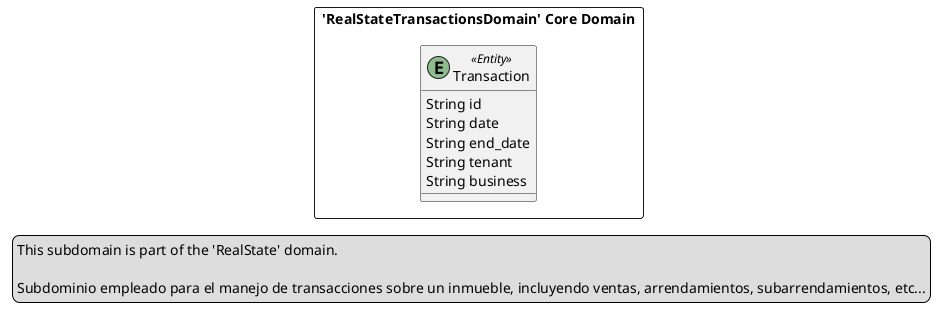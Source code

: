@startuml

skinparam componentStyle uml2

package "'RealStateTransactionsDomain' Core Domain" <<Rectangle>> {
	class Transaction <<(E,DarkSeaGreen) Entity>> {
		String id
		String date
		String end_date
		String tenant
		String business
	}
}
legend left
  This subdomain is part of the 'RealState' domain.

  Subdominio empleado para el manejo de transacciones sobre un inmueble, incluyendo ventas, arrendamientos, subarrendamientos, etc...
end legend


@enduml
